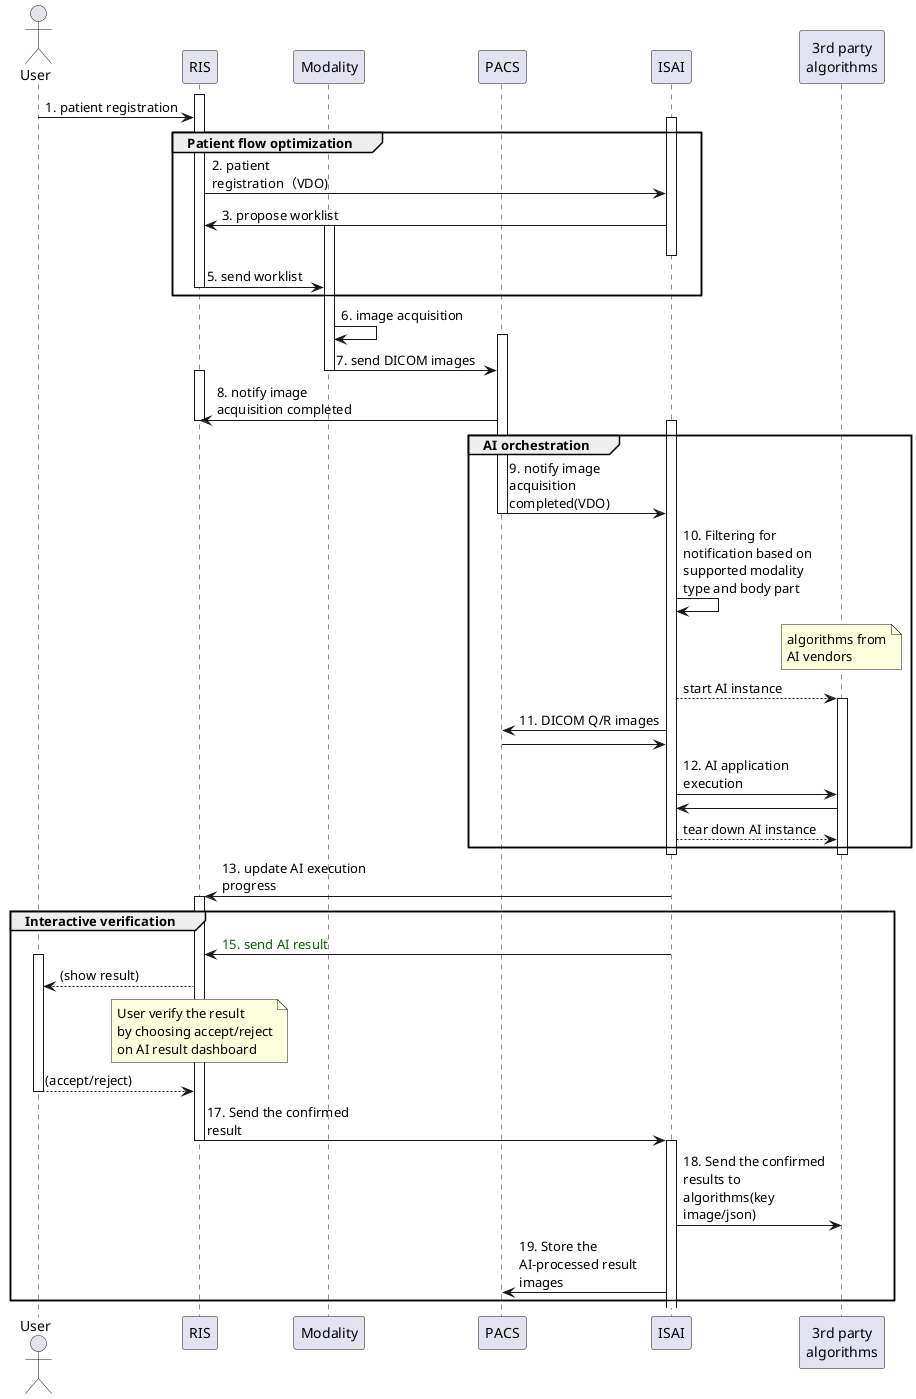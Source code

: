 @startuml
skinparam maxMessageSize 150

actor "User" as U
participant "RIS" as R
participant "Modality" as M
participant "PACS" as P
participant "ISAI" as I
participant "3rd party\nalgorithms" as S

activate R
U -> R: 1. patient registration
activate I
group Patient flow optimization
R -> I: 2. patient registration（VDO)
R <- I: 3. propose worklist
activate M
deactivate I
R -> M: 5. send worklist
deactivate R
end

M -> M: 6. image acquisition
activate P
M -> P: 7. send DICOM images
deactivate M
activate R
P -> R: 8. notify image acquisition completed
deactivate R
group AI orchestration
activate I
P -> I: 9. notify image acquisition completed(VDO)
deactivate P

I -> I: 10. Filtering for notification based on supported modality type and body part
note over S
algorithms from
AI vendors
end note
I --> S: start AI instance
activate S
P <- I: 11. DICOM Q/R images
P -> I:
I -> S: 12. AI application execution
I <- S:
I --> S: tear down AI instance
end
deactivate S
deactivate I
I -> R: 13. update AI execution progress

group Interactive verification
activate R
I -> R: <font color="darkgreen">15. send AI result
activate U
R --> U: (show result)
note over R
User verify the result
by choosing accept/reject
on AI result dashboard
end note
U --> R: (accept/reject)
deactivate U
R -> I: 17. Send the confirmed result
deactivate R
activate I
I -> S: 18. Send the confirmed results to algorithms(key image/json)
I -> P: 19. Store the AI-processed result images
end
@enduml

'/*
'优先级和参与者有关。
'Actors:
'----------
'Report Creator ?
'Report Reader ?
'Rendered Report Reader ?
'Report Repository ?
'Image Manager/Image Archive
'Image Display
'Image Display Invoker
'Evidence Creator
'Evidence Moderator ? <- ISAI
'*/